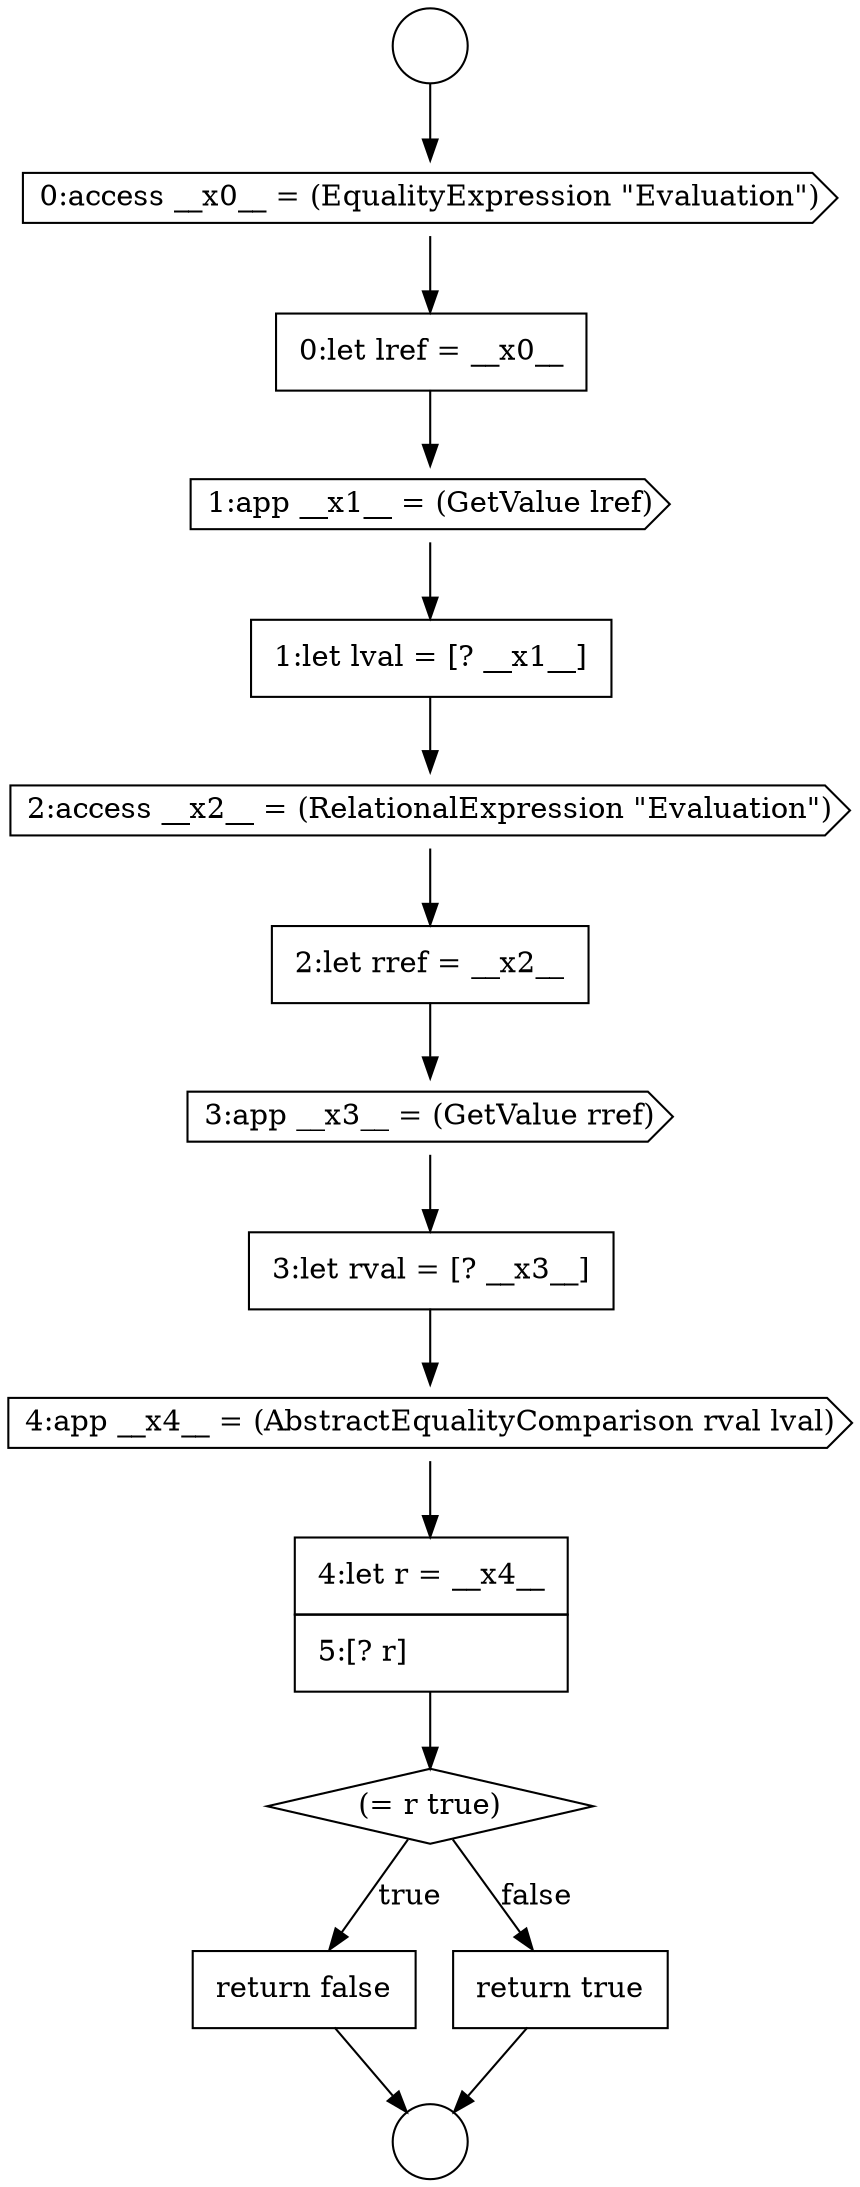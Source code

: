 digraph {
  node5365 [shape=cds, label=<<font color="black">3:app __x3__ = (GetValue rref)</font>> color="black" fillcolor="white" style=filled]
  node5361 [shape=cds, label=<<font color="black">1:app __x1__ = (GetValue lref)</font>> color="black" fillcolor="white" style=filled]
  node5360 [shape=none, margin=0, label=<<font color="black">
    <table border="0" cellborder="1" cellspacing="0" cellpadding="10">
      <tr><td align="left">0:let lref = __x0__</td></tr>
    </table>
  </font>> color="black" fillcolor="white" style=filled]
  node5370 [shape=none, margin=0, label=<<font color="black">
    <table border="0" cellborder="1" cellspacing="0" cellpadding="10">
      <tr><td align="left">return false</td></tr>
    </table>
  </font>> color="black" fillcolor="white" style=filled]
  node5366 [shape=none, margin=0, label=<<font color="black">
    <table border="0" cellborder="1" cellspacing="0" cellpadding="10">
      <tr><td align="left">3:let rval = [? __x3__]</td></tr>
    </table>
  </font>> color="black" fillcolor="white" style=filled]
  node5362 [shape=none, margin=0, label=<<font color="black">
    <table border="0" cellborder="1" cellspacing="0" cellpadding="10">
      <tr><td align="left">1:let lval = [? __x1__]</td></tr>
    </table>
  </font>> color="black" fillcolor="white" style=filled]
  node5369 [shape=diamond, label=<<font color="black">(= r true)</font>> color="black" fillcolor="white" style=filled]
  node5359 [shape=cds, label=<<font color="black">0:access __x0__ = (EqualityExpression &quot;Evaluation&quot;)</font>> color="black" fillcolor="white" style=filled]
  node5363 [shape=cds, label=<<font color="black">2:access __x2__ = (RelationalExpression &quot;Evaluation&quot;)</font>> color="black" fillcolor="white" style=filled]
  node5367 [shape=cds, label=<<font color="black">4:app __x4__ = (AbstractEqualityComparison rval lval)</font>> color="black" fillcolor="white" style=filled]
  node5358 [shape=circle label=" " color="black" fillcolor="white" style=filled]
  node5364 [shape=none, margin=0, label=<<font color="black">
    <table border="0" cellborder="1" cellspacing="0" cellpadding="10">
      <tr><td align="left">2:let rref = __x2__</td></tr>
    </table>
  </font>> color="black" fillcolor="white" style=filled]
  node5368 [shape=none, margin=0, label=<<font color="black">
    <table border="0" cellborder="1" cellspacing="0" cellpadding="10">
      <tr><td align="left">4:let r = __x4__</td></tr>
      <tr><td align="left">5:[? r]</td></tr>
    </table>
  </font>> color="black" fillcolor="white" style=filled]
  node5357 [shape=circle label=" " color="black" fillcolor="white" style=filled]
  node5371 [shape=none, margin=0, label=<<font color="black">
    <table border="0" cellborder="1" cellspacing="0" cellpadding="10">
      <tr><td align="left">return true</td></tr>
    </table>
  </font>> color="black" fillcolor="white" style=filled]
  node5369 -> node5370 [label=<<font color="black">true</font>> color="black"]
  node5369 -> node5371 [label=<<font color="black">false</font>> color="black"]
  node5367 -> node5368 [ color="black"]
  node5365 -> node5366 [ color="black"]
  node5357 -> node5359 [ color="black"]
  node5360 -> node5361 [ color="black"]
  node5361 -> node5362 [ color="black"]
  node5364 -> node5365 [ color="black"]
  node5368 -> node5369 [ color="black"]
  node5359 -> node5360 [ color="black"]
  node5366 -> node5367 [ color="black"]
  node5363 -> node5364 [ color="black"]
  node5371 -> node5358 [ color="black"]
  node5370 -> node5358 [ color="black"]
  node5362 -> node5363 [ color="black"]
}
